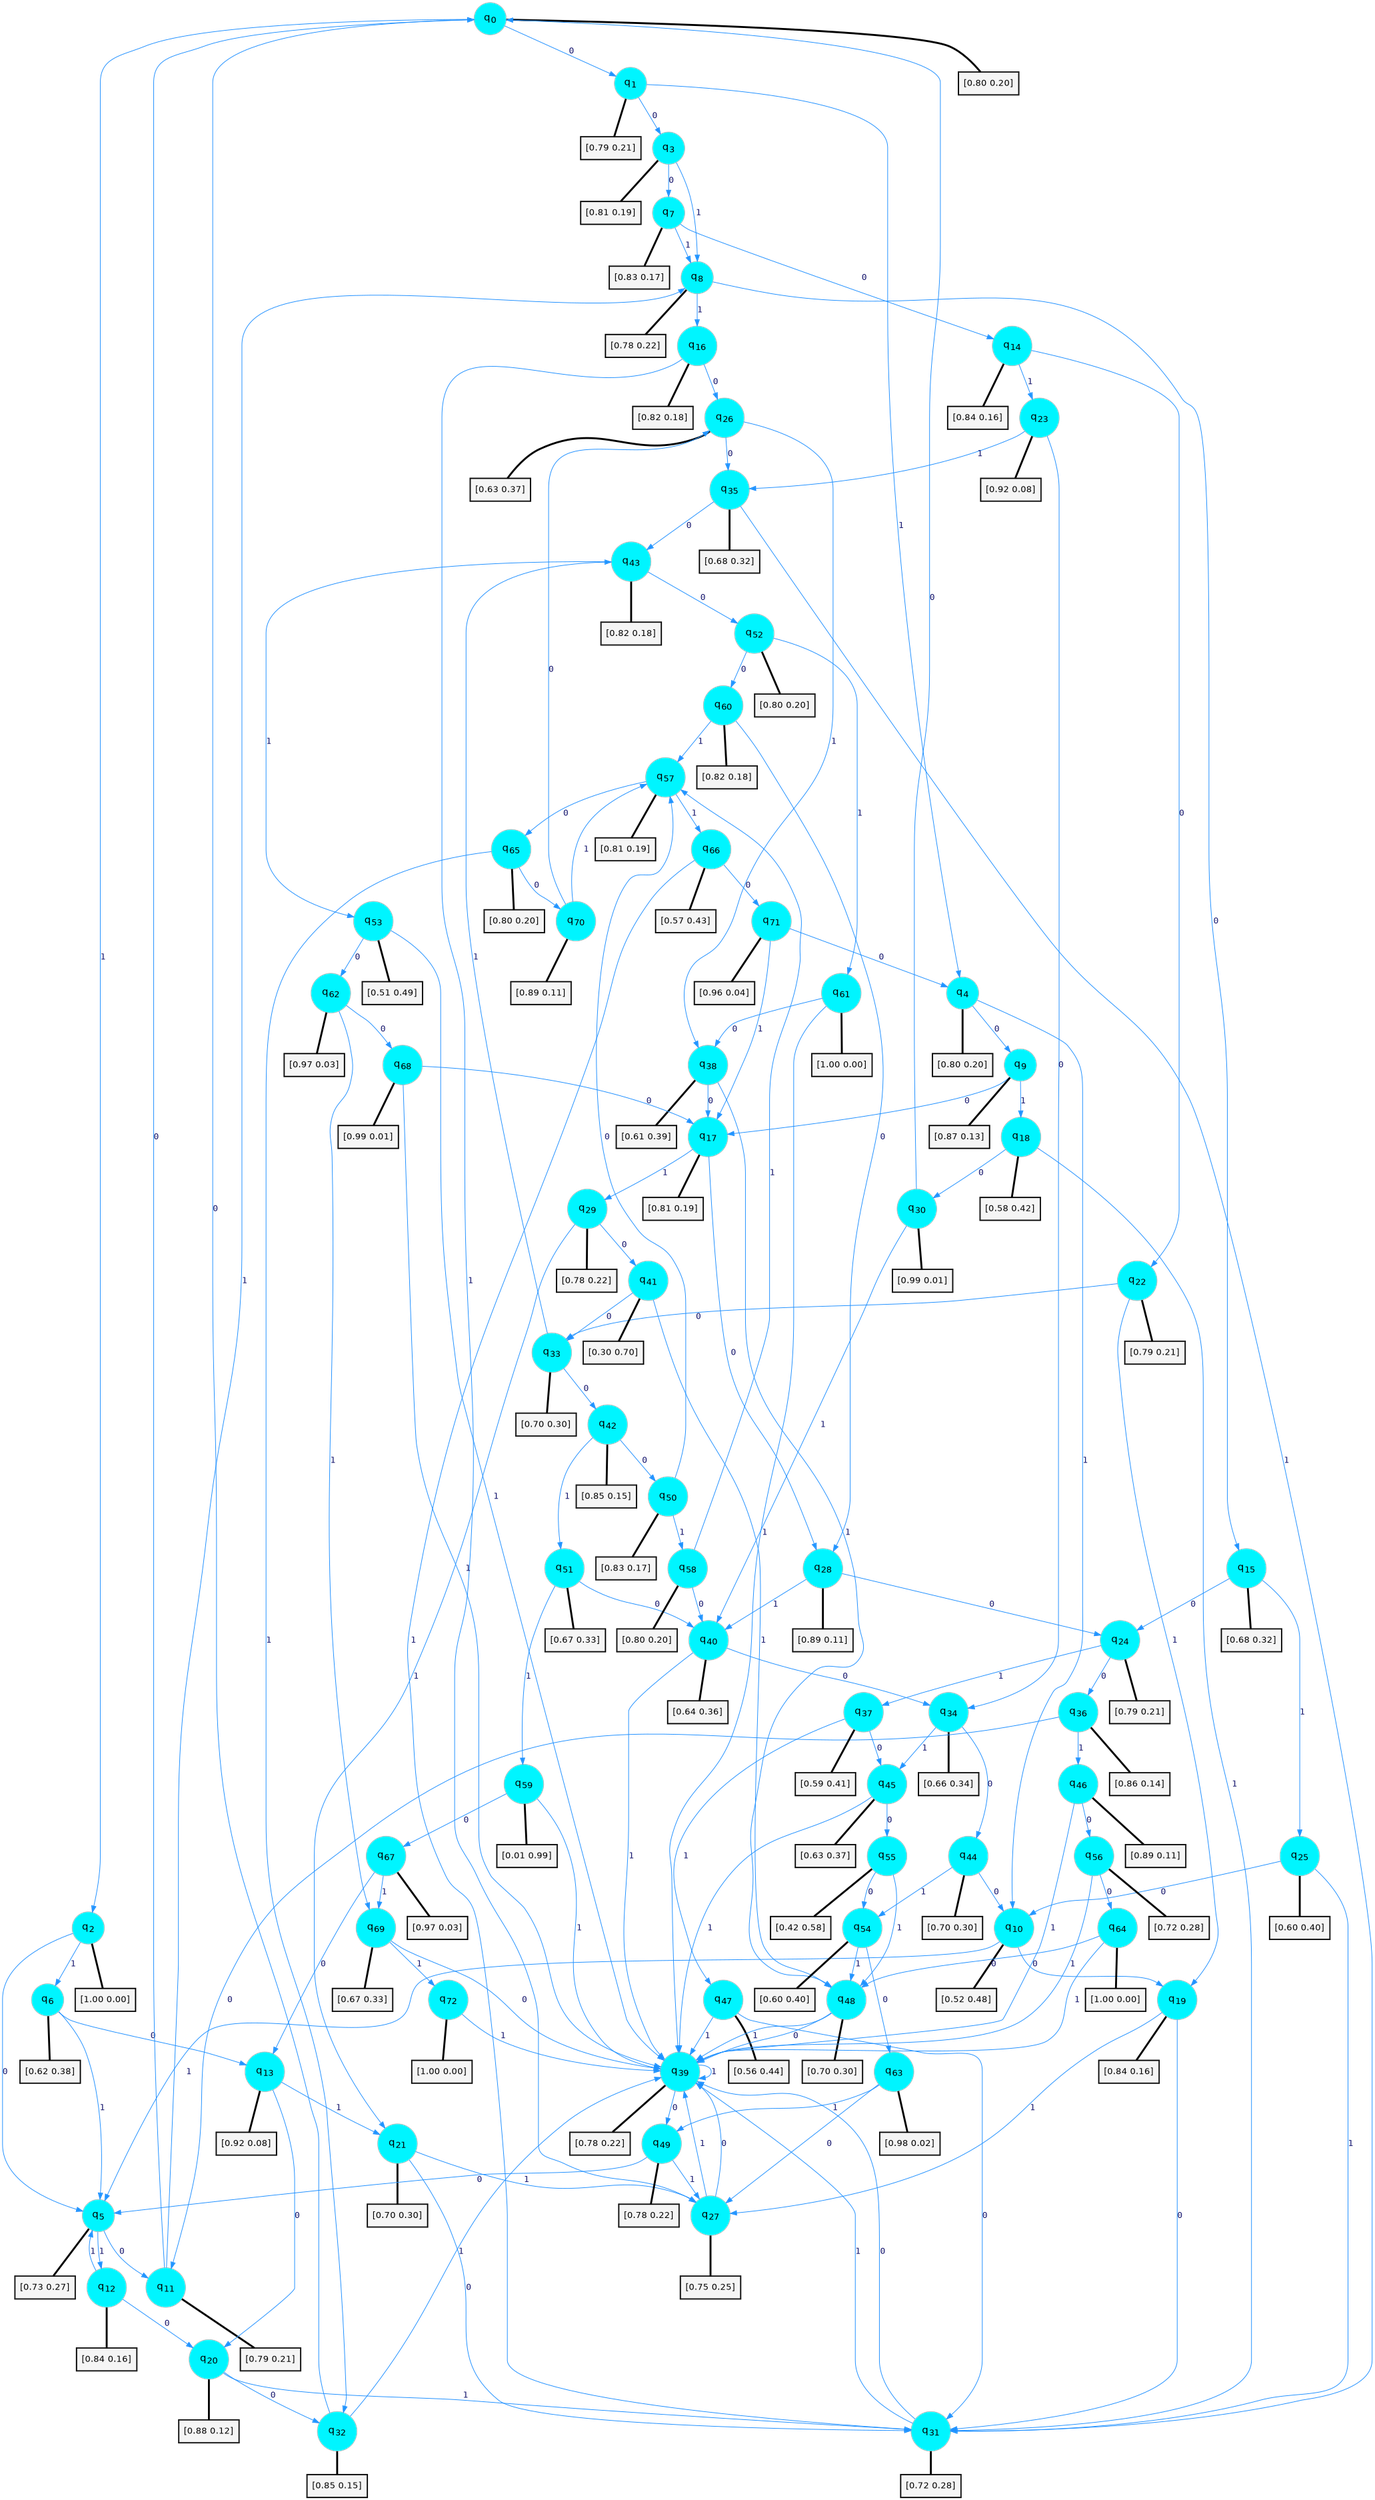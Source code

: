 digraph G {
graph [
bgcolor=transparent, dpi=300, rankdir=TD, size="40,25"];
node [
color=gray, fillcolor=turquoise1, fontcolor=black, fontname=Helvetica, fontsize=16, fontweight=bold, shape=circle, style=filled];
edge [
arrowsize=1, color=dodgerblue1, fontcolor=midnightblue, fontname=courier, fontweight=bold, penwidth=1, style=solid, weight=20];
0[label=<q<SUB>0</SUB>>];
1[label=<q<SUB>1</SUB>>];
2[label=<q<SUB>2</SUB>>];
3[label=<q<SUB>3</SUB>>];
4[label=<q<SUB>4</SUB>>];
5[label=<q<SUB>5</SUB>>];
6[label=<q<SUB>6</SUB>>];
7[label=<q<SUB>7</SUB>>];
8[label=<q<SUB>8</SUB>>];
9[label=<q<SUB>9</SUB>>];
10[label=<q<SUB>10</SUB>>];
11[label=<q<SUB>11</SUB>>];
12[label=<q<SUB>12</SUB>>];
13[label=<q<SUB>13</SUB>>];
14[label=<q<SUB>14</SUB>>];
15[label=<q<SUB>15</SUB>>];
16[label=<q<SUB>16</SUB>>];
17[label=<q<SUB>17</SUB>>];
18[label=<q<SUB>18</SUB>>];
19[label=<q<SUB>19</SUB>>];
20[label=<q<SUB>20</SUB>>];
21[label=<q<SUB>21</SUB>>];
22[label=<q<SUB>22</SUB>>];
23[label=<q<SUB>23</SUB>>];
24[label=<q<SUB>24</SUB>>];
25[label=<q<SUB>25</SUB>>];
26[label=<q<SUB>26</SUB>>];
27[label=<q<SUB>27</SUB>>];
28[label=<q<SUB>28</SUB>>];
29[label=<q<SUB>29</SUB>>];
30[label=<q<SUB>30</SUB>>];
31[label=<q<SUB>31</SUB>>];
32[label=<q<SUB>32</SUB>>];
33[label=<q<SUB>33</SUB>>];
34[label=<q<SUB>34</SUB>>];
35[label=<q<SUB>35</SUB>>];
36[label=<q<SUB>36</SUB>>];
37[label=<q<SUB>37</SUB>>];
38[label=<q<SUB>38</SUB>>];
39[label=<q<SUB>39</SUB>>];
40[label=<q<SUB>40</SUB>>];
41[label=<q<SUB>41</SUB>>];
42[label=<q<SUB>42</SUB>>];
43[label=<q<SUB>43</SUB>>];
44[label=<q<SUB>44</SUB>>];
45[label=<q<SUB>45</SUB>>];
46[label=<q<SUB>46</SUB>>];
47[label=<q<SUB>47</SUB>>];
48[label=<q<SUB>48</SUB>>];
49[label=<q<SUB>49</SUB>>];
50[label=<q<SUB>50</SUB>>];
51[label=<q<SUB>51</SUB>>];
52[label=<q<SUB>52</SUB>>];
53[label=<q<SUB>53</SUB>>];
54[label=<q<SUB>54</SUB>>];
55[label=<q<SUB>55</SUB>>];
56[label=<q<SUB>56</SUB>>];
57[label=<q<SUB>57</SUB>>];
58[label=<q<SUB>58</SUB>>];
59[label=<q<SUB>59</SUB>>];
60[label=<q<SUB>60</SUB>>];
61[label=<q<SUB>61</SUB>>];
62[label=<q<SUB>62</SUB>>];
63[label=<q<SUB>63</SUB>>];
64[label=<q<SUB>64</SUB>>];
65[label=<q<SUB>65</SUB>>];
66[label=<q<SUB>66</SUB>>];
67[label=<q<SUB>67</SUB>>];
68[label=<q<SUB>68</SUB>>];
69[label=<q<SUB>69</SUB>>];
70[label=<q<SUB>70</SUB>>];
71[label=<q<SUB>71</SUB>>];
72[label=<q<SUB>72</SUB>>];
73[label="[0.80 0.20]", shape=box,fontcolor=black, fontname=Helvetica, fontsize=14, penwidth=2, fillcolor=whitesmoke,color=black];
74[label="[0.79 0.21]", shape=box,fontcolor=black, fontname=Helvetica, fontsize=14, penwidth=2, fillcolor=whitesmoke,color=black];
75[label="[1.00 0.00]", shape=box,fontcolor=black, fontname=Helvetica, fontsize=14, penwidth=2, fillcolor=whitesmoke,color=black];
76[label="[0.81 0.19]", shape=box,fontcolor=black, fontname=Helvetica, fontsize=14, penwidth=2, fillcolor=whitesmoke,color=black];
77[label="[0.80 0.20]", shape=box,fontcolor=black, fontname=Helvetica, fontsize=14, penwidth=2, fillcolor=whitesmoke,color=black];
78[label="[0.73 0.27]", shape=box,fontcolor=black, fontname=Helvetica, fontsize=14, penwidth=2, fillcolor=whitesmoke,color=black];
79[label="[0.62 0.38]", shape=box,fontcolor=black, fontname=Helvetica, fontsize=14, penwidth=2, fillcolor=whitesmoke,color=black];
80[label="[0.83 0.17]", shape=box,fontcolor=black, fontname=Helvetica, fontsize=14, penwidth=2, fillcolor=whitesmoke,color=black];
81[label="[0.78 0.22]", shape=box,fontcolor=black, fontname=Helvetica, fontsize=14, penwidth=2, fillcolor=whitesmoke,color=black];
82[label="[0.87 0.13]", shape=box,fontcolor=black, fontname=Helvetica, fontsize=14, penwidth=2, fillcolor=whitesmoke,color=black];
83[label="[0.52 0.48]", shape=box,fontcolor=black, fontname=Helvetica, fontsize=14, penwidth=2, fillcolor=whitesmoke,color=black];
84[label="[0.79 0.21]", shape=box,fontcolor=black, fontname=Helvetica, fontsize=14, penwidth=2, fillcolor=whitesmoke,color=black];
85[label="[0.84 0.16]", shape=box,fontcolor=black, fontname=Helvetica, fontsize=14, penwidth=2, fillcolor=whitesmoke,color=black];
86[label="[0.92 0.08]", shape=box,fontcolor=black, fontname=Helvetica, fontsize=14, penwidth=2, fillcolor=whitesmoke,color=black];
87[label="[0.84 0.16]", shape=box,fontcolor=black, fontname=Helvetica, fontsize=14, penwidth=2, fillcolor=whitesmoke,color=black];
88[label="[0.68 0.32]", shape=box,fontcolor=black, fontname=Helvetica, fontsize=14, penwidth=2, fillcolor=whitesmoke,color=black];
89[label="[0.82 0.18]", shape=box,fontcolor=black, fontname=Helvetica, fontsize=14, penwidth=2, fillcolor=whitesmoke,color=black];
90[label="[0.81 0.19]", shape=box,fontcolor=black, fontname=Helvetica, fontsize=14, penwidth=2, fillcolor=whitesmoke,color=black];
91[label="[0.58 0.42]", shape=box,fontcolor=black, fontname=Helvetica, fontsize=14, penwidth=2, fillcolor=whitesmoke,color=black];
92[label="[0.84 0.16]", shape=box,fontcolor=black, fontname=Helvetica, fontsize=14, penwidth=2, fillcolor=whitesmoke,color=black];
93[label="[0.88 0.12]", shape=box,fontcolor=black, fontname=Helvetica, fontsize=14, penwidth=2, fillcolor=whitesmoke,color=black];
94[label="[0.70 0.30]", shape=box,fontcolor=black, fontname=Helvetica, fontsize=14, penwidth=2, fillcolor=whitesmoke,color=black];
95[label="[0.79 0.21]", shape=box,fontcolor=black, fontname=Helvetica, fontsize=14, penwidth=2, fillcolor=whitesmoke,color=black];
96[label="[0.92 0.08]", shape=box,fontcolor=black, fontname=Helvetica, fontsize=14, penwidth=2, fillcolor=whitesmoke,color=black];
97[label="[0.79 0.21]", shape=box,fontcolor=black, fontname=Helvetica, fontsize=14, penwidth=2, fillcolor=whitesmoke,color=black];
98[label="[0.60 0.40]", shape=box,fontcolor=black, fontname=Helvetica, fontsize=14, penwidth=2, fillcolor=whitesmoke,color=black];
99[label="[0.63 0.37]", shape=box,fontcolor=black, fontname=Helvetica, fontsize=14, penwidth=2, fillcolor=whitesmoke,color=black];
100[label="[0.75 0.25]", shape=box,fontcolor=black, fontname=Helvetica, fontsize=14, penwidth=2, fillcolor=whitesmoke,color=black];
101[label="[0.89 0.11]", shape=box,fontcolor=black, fontname=Helvetica, fontsize=14, penwidth=2, fillcolor=whitesmoke,color=black];
102[label="[0.78 0.22]", shape=box,fontcolor=black, fontname=Helvetica, fontsize=14, penwidth=2, fillcolor=whitesmoke,color=black];
103[label="[0.99 0.01]", shape=box,fontcolor=black, fontname=Helvetica, fontsize=14, penwidth=2, fillcolor=whitesmoke,color=black];
104[label="[0.72 0.28]", shape=box,fontcolor=black, fontname=Helvetica, fontsize=14, penwidth=2, fillcolor=whitesmoke,color=black];
105[label="[0.85 0.15]", shape=box,fontcolor=black, fontname=Helvetica, fontsize=14, penwidth=2, fillcolor=whitesmoke,color=black];
106[label="[0.70 0.30]", shape=box,fontcolor=black, fontname=Helvetica, fontsize=14, penwidth=2, fillcolor=whitesmoke,color=black];
107[label="[0.66 0.34]", shape=box,fontcolor=black, fontname=Helvetica, fontsize=14, penwidth=2, fillcolor=whitesmoke,color=black];
108[label="[0.68 0.32]", shape=box,fontcolor=black, fontname=Helvetica, fontsize=14, penwidth=2, fillcolor=whitesmoke,color=black];
109[label="[0.86 0.14]", shape=box,fontcolor=black, fontname=Helvetica, fontsize=14, penwidth=2, fillcolor=whitesmoke,color=black];
110[label="[0.59 0.41]", shape=box,fontcolor=black, fontname=Helvetica, fontsize=14, penwidth=2, fillcolor=whitesmoke,color=black];
111[label="[0.61 0.39]", shape=box,fontcolor=black, fontname=Helvetica, fontsize=14, penwidth=2, fillcolor=whitesmoke,color=black];
112[label="[0.78 0.22]", shape=box,fontcolor=black, fontname=Helvetica, fontsize=14, penwidth=2, fillcolor=whitesmoke,color=black];
113[label="[0.64 0.36]", shape=box,fontcolor=black, fontname=Helvetica, fontsize=14, penwidth=2, fillcolor=whitesmoke,color=black];
114[label="[0.30 0.70]", shape=box,fontcolor=black, fontname=Helvetica, fontsize=14, penwidth=2, fillcolor=whitesmoke,color=black];
115[label="[0.85 0.15]", shape=box,fontcolor=black, fontname=Helvetica, fontsize=14, penwidth=2, fillcolor=whitesmoke,color=black];
116[label="[0.82 0.18]", shape=box,fontcolor=black, fontname=Helvetica, fontsize=14, penwidth=2, fillcolor=whitesmoke,color=black];
117[label="[0.70 0.30]", shape=box,fontcolor=black, fontname=Helvetica, fontsize=14, penwidth=2, fillcolor=whitesmoke,color=black];
118[label="[0.63 0.37]", shape=box,fontcolor=black, fontname=Helvetica, fontsize=14, penwidth=2, fillcolor=whitesmoke,color=black];
119[label="[0.89 0.11]", shape=box,fontcolor=black, fontname=Helvetica, fontsize=14, penwidth=2, fillcolor=whitesmoke,color=black];
120[label="[0.56 0.44]", shape=box,fontcolor=black, fontname=Helvetica, fontsize=14, penwidth=2, fillcolor=whitesmoke,color=black];
121[label="[0.70 0.30]", shape=box,fontcolor=black, fontname=Helvetica, fontsize=14, penwidth=2, fillcolor=whitesmoke,color=black];
122[label="[0.78 0.22]", shape=box,fontcolor=black, fontname=Helvetica, fontsize=14, penwidth=2, fillcolor=whitesmoke,color=black];
123[label="[0.83 0.17]", shape=box,fontcolor=black, fontname=Helvetica, fontsize=14, penwidth=2, fillcolor=whitesmoke,color=black];
124[label="[0.67 0.33]", shape=box,fontcolor=black, fontname=Helvetica, fontsize=14, penwidth=2, fillcolor=whitesmoke,color=black];
125[label="[0.80 0.20]", shape=box,fontcolor=black, fontname=Helvetica, fontsize=14, penwidth=2, fillcolor=whitesmoke,color=black];
126[label="[0.51 0.49]", shape=box,fontcolor=black, fontname=Helvetica, fontsize=14, penwidth=2, fillcolor=whitesmoke,color=black];
127[label="[0.60 0.40]", shape=box,fontcolor=black, fontname=Helvetica, fontsize=14, penwidth=2, fillcolor=whitesmoke,color=black];
128[label="[0.42 0.58]", shape=box,fontcolor=black, fontname=Helvetica, fontsize=14, penwidth=2, fillcolor=whitesmoke,color=black];
129[label="[0.72 0.28]", shape=box,fontcolor=black, fontname=Helvetica, fontsize=14, penwidth=2, fillcolor=whitesmoke,color=black];
130[label="[0.81 0.19]", shape=box,fontcolor=black, fontname=Helvetica, fontsize=14, penwidth=2, fillcolor=whitesmoke,color=black];
131[label="[0.80 0.20]", shape=box,fontcolor=black, fontname=Helvetica, fontsize=14, penwidth=2, fillcolor=whitesmoke,color=black];
132[label="[0.01 0.99]", shape=box,fontcolor=black, fontname=Helvetica, fontsize=14, penwidth=2, fillcolor=whitesmoke,color=black];
133[label="[0.82 0.18]", shape=box,fontcolor=black, fontname=Helvetica, fontsize=14, penwidth=2, fillcolor=whitesmoke,color=black];
134[label="[1.00 0.00]", shape=box,fontcolor=black, fontname=Helvetica, fontsize=14, penwidth=2, fillcolor=whitesmoke,color=black];
135[label="[0.97 0.03]", shape=box,fontcolor=black, fontname=Helvetica, fontsize=14, penwidth=2, fillcolor=whitesmoke,color=black];
136[label="[0.98 0.02]", shape=box,fontcolor=black, fontname=Helvetica, fontsize=14, penwidth=2, fillcolor=whitesmoke,color=black];
137[label="[1.00 0.00]", shape=box,fontcolor=black, fontname=Helvetica, fontsize=14, penwidth=2, fillcolor=whitesmoke,color=black];
138[label="[0.80 0.20]", shape=box,fontcolor=black, fontname=Helvetica, fontsize=14, penwidth=2, fillcolor=whitesmoke,color=black];
139[label="[0.57 0.43]", shape=box,fontcolor=black, fontname=Helvetica, fontsize=14, penwidth=2, fillcolor=whitesmoke,color=black];
140[label="[0.97 0.03]", shape=box,fontcolor=black, fontname=Helvetica, fontsize=14, penwidth=2, fillcolor=whitesmoke,color=black];
141[label="[0.99 0.01]", shape=box,fontcolor=black, fontname=Helvetica, fontsize=14, penwidth=2, fillcolor=whitesmoke,color=black];
142[label="[0.67 0.33]", shape=box,fontcolor=black, fontname=Helvetica, fontsize=14, penwidth=2, fillcolor=whitesmoke,color=black];
143[label="[0.89 0.11]", shape=box,fontcolor=black, fontname=Helvetica, fontsize=14, penwidth=2, fillcolor=whitesmoke,color=black];
144[label="[0.96 0.04]", shape=box,fontcolor=black, fontname=Helvetica, fontsize=14, penwidth=2, fillcolor=whitesmoke,color=black];
145[label="[1.00 0.00]", shape=box,fontcolor=black, fontname=Helvetica, fontsize=14, penwidth=2, fillcolor=whitesmoke,color=black];
0->1 [label=0];
0->2 [label=1];
0->73 [arrowhead=none, penwidth=3,color=black];
1->3 [label=0];
1->4 [label=1];
1->74 [arrowhead=none, penwidth=3,color=black];
2->5 [label=0];
2->6 [label=1];
2->75 [arrowhead=none, penwidth=3,color=black];
3->7 [label=0];
3->8 [label=1];
3->76 [arrowhead=none, penwidth=3,color=black];
4->9 [label=0];
4->10 [label=1];
4->77 [arrowhead=none, penwidth=3,color=black];
5->11 [label=0];
5->12 [label=1];
5->78 [arrowhead=none, penwidth=3,color=black];
6->13 [label=0];
6->5 [label=1];
6->79 [arrowhead=none, penwidth=3,color=black];
7->14 [label=0];
7->8 [label=1];
7->80 [arrowhead=none, penwidth=3,color=black];
8->15 [label=0];
8->16 [label=1];
8->81 [arrowhead=none, penwidth=3,color=black];
9->17 [label=0];
9->18 [label=1];
9->82 [arrowhead=none, penwidth=3,color=black];
10->19 [label=0];
10->5 [label=1];
10->83 [arrowhead=none, penwidth=3,color=black];
11->0 [label=0];
11->8 [label=1];
11->84 [arrowhead=none, penwidth=3,color=black];
12->20 [label=0];
12->5 [label=1];
12->85 [arrowhead=none, penwidth=3,color=black];
13->20 [label=0];
13->21 [label=1];
13->86 [arrowhead=none, penwidth=3,color=black];
14->22 [label=0];
14->23 [label=1];
14->87 [arrowhead=none, penwidth=3,color=black];
15->24 [label=0];
15->25 [label=1];
15->88 [arrowhead=none, penwidth=3,color=black];
16->26 [label=0];
16->27 [label=1];
16->89 [arrowhead=none, penwidth=3,color=black];
17->28 [label=0];
17->29 [label=1];
17->90 [arrowhead=none, penwidth=3,color=black];
18->30 [label=0];
18->31 [label=1];
18->91 [arrowhead=none, penwidth=3,color=black];
19->31 [label=0];
19->27 [label=1];
19->92 [arrowhead=none, penwidth=3,color=black];
20->32 [label=0];
20->31 [label=1];
20->93 [arrowhead=none, penwidth=3,color=black];
21->31 [label=0];
21->27 [label=1];
21->94 [arrowhead=none, penwidth=3,color=black];
22->33 [label=0];
22->19 [label=1];
22->95 [arrowhead=none, penwidth=3,color=black];
23->34 [label=0];
23->35 [label=1];
23->96 [arrowhead=none, penwidth=3,color=black];
24->36 [label=0];
24->37 [label=1];
24->97 [arrowhead=none, penwidth=3,color=black];
25->10 [label=0];
25->31 [label=1];
25->98 [arrowhead=none, penwidth=3,color=black];
26->35 [label=0];
26->38 [label=1];
26->99 [arrowhead=none, penwidth=3,color=black];
27->39 [label=0];
27->39 [label=1];
27->100 [arrowhead=none, penwidth=3,color=black];
28->24 [label=0];
28->40 [label=1];
28->101 [arrowhead=none, penwidth=3,color=black];
29->41 [label=0];
29->21 [label=1];
29->102 [arrowhead=none, penwidth=3,color=black];
30->0 [label=0];
30->40 [label=1];
30->103 [arrowhead=none, penwidth=3,color=black];
31->39 [label=0];
31->39 [label=1];
31->104 [arrowhead=none, penwidth=3,color=black];
32->0 [label=0];
32->39 [label=1];
32->105 [arrowhead=none, penwidth=3,color=black];
33->42 [label=0];
33->43 [label=1];
33->106 [arrowhead=none, penwidth=3,color=black];
34->44 [label=0];
34->45 [label=1];
34->107 [arrowhead=none, penwidth=3,color=black];
35->43 [label=0];
35->31 [label=1];
35->108 [arrowhead=none, penwidth=3,color=black];
36->11 [label=0];
36->46 [label=1];
36->109 [arrowhead=none, penwidth=3,color=black];
37->45 [label=0];
37->47 [label=1];
37->110 [arrowhead=none, penwidth=3,color=black];
38->17 [label=0];
38->48 [label=1];
38->111 [arrowhead=none, penwidth=3,color=black];
39->49 [label=0];
39->39 [label=1];
39->112 [arrowhead=none, penwidth=3,color=black];
40->34 [label=0];
40->39 [label=1];
40->113 [arrowhead=none, penwidth=3,color=black];
41->33 [label=0];
41->48 [label=1];
41->114 [arrowhead=none, penwidth=3,color=black];
42->50 [label=0];
42->51 [label=1];
42->115 [arrowhead=none, penwidth=3,color=black];
43->52 [label=0];
43->53 [label=1];
43->116 [arrowhead=none, penwidth=3,color=black];
44->10 [label=0];
44->54 [label=1];
44->117 [arrowhead=none, penwidth=3,color=black];
45->55 [label=0];
45->39 [label=1];
45->118 [arrowhead=none, penwidth=3,color=black];
46->56 [label=0];
46->39 [label=1];
46->119 [arrowhead=none, penwidth=3,color=black];
47->31 [label=0];
47->39 [label=1];
47->120 [arrowhead=none, penwidth=3,color=black];
48->39 [label=0];
48->39 [label=1];
48->121 [arrowhead=none, penwidth=3,color=black];
49->5 [label=0];
49->27 [label=1];
49->122 [arrowhead=none, penwidth=3,color=black];
50->57 [label=0];
50->58 [label=1];
50->123 [arrowhead=none, penwidth=3,color=black];
51->40 [label=0];
51->59 [label=1];
51->124 [arrowhead=none, penwidth=3,color=black];
52->60 [label=0];
52->61 [label=1];
52->125 [arrowhead=none, penwidth=3,color=black];
53->62 [label=0];
53->39 [label=1];
53->126 [arrowhead=none, penwidth=3,color=black];
54->63 [label=0];
54->48 [label=1];
54->127 [arrowhead=none, penwidth=3,color=black];
55->54 [label=0];
55->48 [label=1];
55->128 [arrowhead=none, penwidth=3,color=black];
56->64 [label=0];
56->39 [label=1];
56->129 [arrowhead=none, penwidth=3,color=black];
57->65 [label=0];
57->66 [label=1];
57->130 [arrowhead=none, penwidth=3,color=black];
58->40 [label=0];
58->57 [label=1];
58->131 [arrowhead=none, penwidth=3,color=black];
59->67 [label=0];
59->39 [label=1];
59->132 [arrowhead=none, penwidth=3,color=black];
60->28 [label=0];
60->57 [label=1];
60->133 [arrowhead=none, penwidth=3,color=black];
61->38 [label=0];
61->39 [label=1];
61->134 [arrowhead=none, penwidth=3,color=black];
62->68 [label=0];
62->69 [label=1];
62->135 [arrowhead=none, penwidth=3,color=black];
63->27 [label=0];
63->49 [label=1];
63->136 [arrowhead=none, penwidth=3,color=black];
64->48 [label=0];
64->39 [label=1];
64->137 [arrowhead=none, penwidth=3,color=black];
65->70 [label=0];
65->32 [label=1];
65->138 [arrowhead=none, penwidth=3,color=black];
66->71 [label=0];
66->31 [label=1];
66->139 [arrowhead=none, penwidth=3,color=black];
67->13 [label=0];
67->69 [label=1];
67->140 [arrowhead=none, penwidth=3,color=black];
68->17 [label=0];
68->39 [label=1];
68->141 [arrowhead=none, penwidth=3,color=black];
69->39 [label=0];
69->72 [label=1];
69->142 [arrowhead=none, penwidth=3,color=black];
70->26 [label=0];
70->57 [label=1];
70->143 [arrowhead=none, penwidth=3,color=black];
71->4 [label=0];
71->17 [label=1];
71->144 [arrowhead=none, penwidth=3,color=black];
72->39 [label=1];
72->145 [arrowhead=none, penwidth=3,color=black];
}
